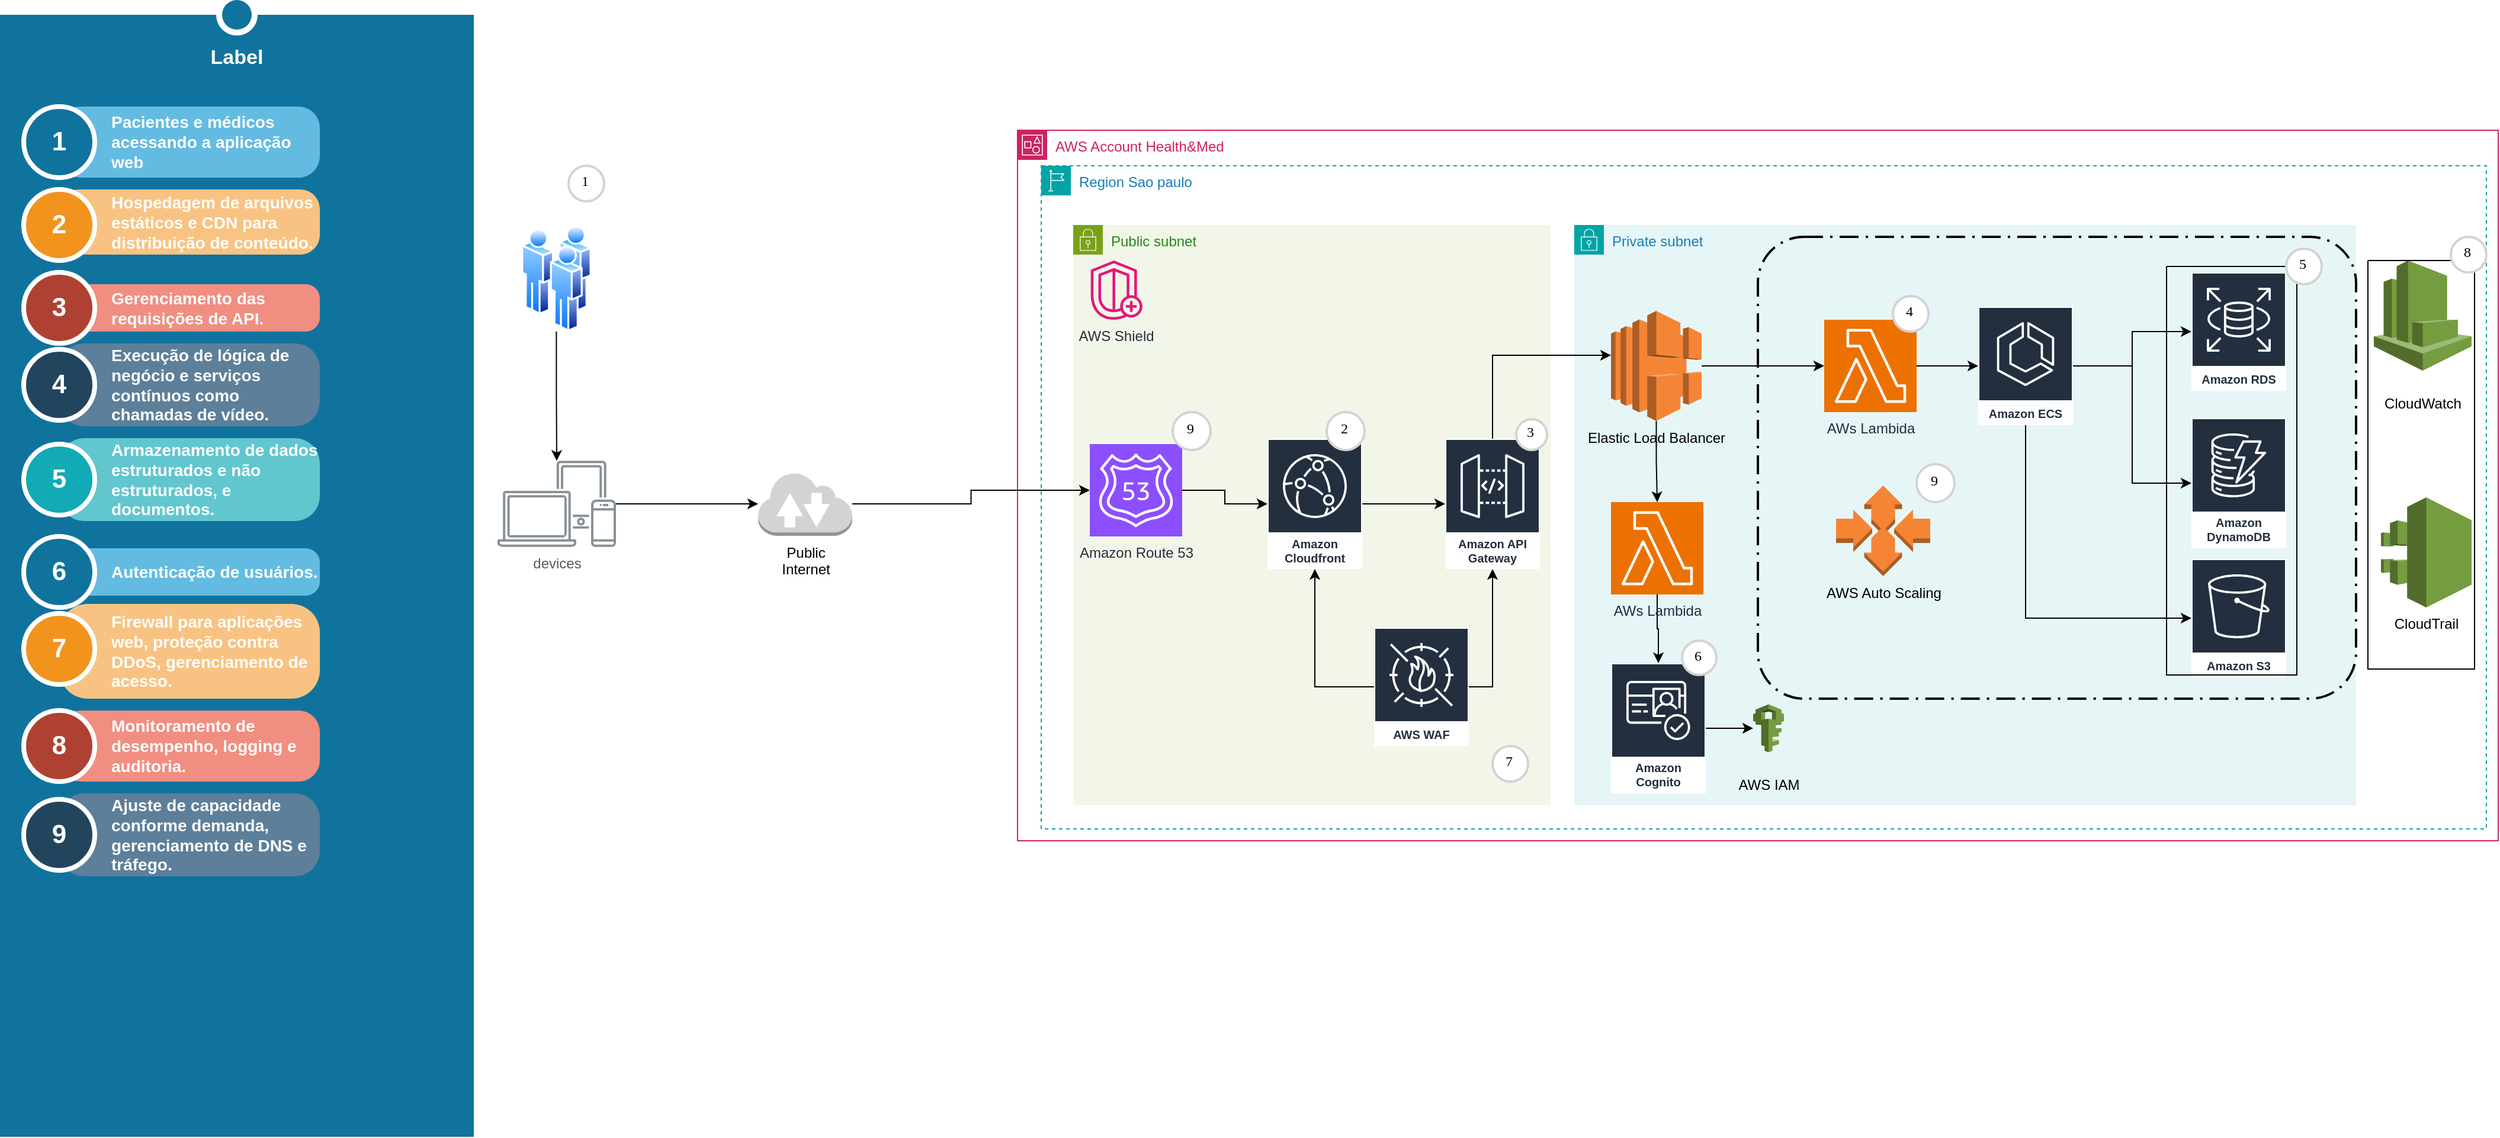 <mxfile version="24.7.3" type="google">
  <diagram name="Página-1" id="MefBHHOrZ17pFD0IzR-N">
    <mxGraphModel dx="3728" dy="1098" grid="1" gridSize="10" guides="1" tooltips="1" connect="1" arrows="1" fold="1" page="1" pageScale="1" pageWidth="827" pageHeight="1169" math="0" shadow="0">
      <root>
        <mxCell id="0" />
        <mxCell id="1" parent="0" />
        <mxCell id="heWKf3bxx5xuAfI5HneR-8" value="AWS Account&amp;nbsp;Health&amp;amp;Med" style="points=[[0,0],[0.25,0],[0.5,0],[0.75,0],[1,0],[1,0.25],[1,0.5],[1,0.75],[1,1],[0.75,1],[0.5,1],[0.25,1],[0,1],[0,0.75],[0,0.5],[0,0.25]];outlineConnect=0;gradientColor=none;html=1;whiteSpace=wrap;fontSize=12;fontStyle=0;container=1;pointerEvents=0;collapsible=0;recursiveResize=0;shape=mxgraph.aws4.group;grIcon=mxgraph.aws4.group_account;strokeColor=#CD2264;fillColor=none;verticalAlign=top;align=left;spacingLeft=30;fontColor=#CD2264;dashed=0;" parent="1" vertex="1">
          <mxGeometry x="-211" y="190" width="1250" height="600" as="geometry" />
        </mxCell>
        <mxCell id="heWKf3bxx5xuAfI5HneR-9" value="Region Sao paulo" style="points=[[0,0],[0.25,0],[0.5,0],[0.75,0],[1,0],[1,0.25],[1,0.5],[1,0.75],[1,1],[0.75,1],[0.5,1],[0.25,1],[0,1],[0,0.75],[0,0.5],[0,0.25]];outlineConnect=0;gradientColor=none;html=1;whiteSpace=wrap;fontSize=12;fontStyle=0;container=1;pointerEvents=0;collapsible=0;recursiveResize=0;shape=mxgraph.aws4.group;grIcon=mxgraph.aws4.group_region;strokeColor=#00A4A6;fillColor=none;verticalAlign=top;align=left;spacingLeft=30;fontColor=#147EBA;dashed=1;" parent="heWKf3bxx5xuAfI5HneR-8" vertex="1">
          <mxGeometry x="20" y="30" width="1220" height="560" as="geometry" />
        </mxCell>
        <mxCell id="heWKf3bxx5xuAfI5HneR-12" value="Private subnet" style="points=[[0,0],[0.25,0],[0.5,0],[0.75,0],[1,0],[1,0.25],[1,0.5],[1,0.75],[1,1],[0.75,1],[0.5,1],[0.25,1],[0,1],[0,0.75],[0,0.5],[0,0.25]];outlineConnect=0;gradientColor=none;html=1;whiteSpace=wrap;fontSize=12;fontStyle=0;container=1;pointerEvents=0;collapsible=0;recursiveResize=0;shape=mxgraph.aws4.group;grIcon=mxgraph.aws4.group_security_group;grStroke=0;strokeColor=#00A4A6;fillColor=#E6F6F7;verticalAlign=top;align=left;spacingLeft=30;fontColor=#147EBA;dashed=0;" parent="heWKf3bxx5xuAfI5HneR-9" vertex="1">
          <mxGeometry x="450" y="50" width="660" height="490" as="geometry" />
        </mxCell>
        <mxCell id="heWKf3bxx5xuAfI5HneR-58" value="" style="rounded=1;arcSize=10;dashed=1;fillColor=none;gradientColor=none;dashPattern=8 3 1 3;strokeWidth=2;" parent="heWKf3bxx5xuAfI5HneR-12" vertex="1">
          <mxGeometry x="155" y="10" width="505" height="390" as="geometry" />
        </mxCell>
        <mxCell id="heWKf3bxx5xuAfI5HneR-36" value="" style="edgeStyle=orthogonalEdgeStyle;rounded=0;orthogonalLoop=1;jettySize=auto;html=1;" parent="heWKf3bxx5xuAfI5HneR-12" source="heWKf3bxx5xuAfI5HneR-33" target="heWKf3bxx5xuAfI5HneR-35" edge="1">
          <mxGeometry relative="1" as="geometry" />
        </mxCell>
        <mxCell id="heWKf3bxx5xuAfI5HneR-33" value="AWs Lambida" style="sketch=0;points=[[0,0,0],[0.25,0,0],[0.5,0,0],[0.75,0,0],[1,0,0],[0,1,0],[0.25,1,0],[0.5,1,0],[0.75,1,0],[1,1,0],[0,0.25,0],[0,0.5,0],[0,0.75,0],[1,0.25,0],[1,0.5,0],[1,0.75,0]];outlineConnect=0;fontColor=#232F3E;fillColor=#ED7100;strokeColor=#ffffff;dashed=0;verticalLabelPosition=bottom;verticalAlign=top;align=center;html=1;fontSize=12;fontStyle=0;aspect=fixed;shape=mxgraph.aws4.resourceIcon;resIcon=mxgraph.aws4.lambda;" parent="heWKf3bxx5xuAfI5HneR-12" vertex="1">
          <mxGeometry x="211" y="80" width="78" height="78" as="geometry" />
        </mxCell>
        <mxCell id="heWKf3bxx5xuAfI5HneR-38" style="edgeStyle=orthogonalEdgeStyle;rounded=0;orthogonalLoop=1;jettySize=auto;html=1;" parent="heWKf3bxx5xuAfI5HneR-12" source="heWKf3bxx5xuAfI5HneR-35" target="heWKf3bxx5xuAfI5HneR-37" edge="1">
          <mxGeometry relative="1" as="geometry" />
        </mxCell>
        <mxCell id="heWKf3bxx5xuAfI5HneR-40" style="edgeStyle=orthogonalEdgeStyle;rounded=0;orthogonalLoop=1;jettySize=auto;html=1;" parent="heWKf3bxx5xuAfI5HneR-12" source="heWKf3bxx5xuAfI5HneR-35" target="heWKf3bxx5xuAfI5HneR-39" edge="1">
          <mxGeometry relative="1" as="geometry" />
        </mxCell>
        <mxCell id="heWKf3bxx5xuAfI5HneR-43" style="edgeStyle=orthogonalEdgeStyle;rounded=0;orthogonalLoop=1;jettySize=auto;html=1;" parent="heWKf3bxx5xuAfI5HneR-12" source="heWKf3bxx5xuAfI5HneR-35" target="heWKf3bxx5xuAfI5HneR-41" edge="1">
          <mxGeometry relative="1" as="geometry">
            <Array as="points">
              <mxPoint x="381" y="332" />
            </Array>
          </mxGeometry>
        </mxCell>
        <mxCell id="heWKf3bxx5xuAfI5HneR-35" value="Amazon ECS" style="sketch=0;outlineConnect=0;fontColor=#232F3E;gradientColor=none;strokeColor=#ffffff;fillColor=#232F3E;dashed=0;verticalLabelPosition=middle;verticalAlign=bottom;align=center;html=1;whiteSpace=wrap;fontSize=10;fontStyle=1;spacing=3;shape=mxgraph.aws4.productIcon;prIcon=mxgraph.aws4.ecs;" parent="heWKf3bxx5xuAfI5HneR-12" vertex="1">
          <mxGeometry x="341" y="69" width="80" height="100" as="geometry" />
        </mxCell>
        <mxCell id="heWKf3bxx5xuAfI5HneR-37" value="Amazon RDS" style="sketch=0;outlineConnect=0;fontColor=#232F3E;gradientColor=none;strokeColor=#ffffff;fillColor=#232F3E;dashed=0;verticalLabelPosition=middle;verticalAlign=bottom;align=center;html=1;whiteSpace=wrap;fontSize=10;fontStyle=1;spacing=3;shape=mxgraph.aws4.productIcon;prIcon=mxgraph.aws4.rds;" parent="heWKf3bxx5xuAfI5HneR-12" vertex="1">
          <mxGeometry x="521" y="40" width="80" height="100" as="geometry" />
        </mxCell>
        <mxCell id="heWKf3bxx5xuAfI5HneR-39" value="Amazon DynamoDB" style="sketch=0;outlineConnect=0;fontColor=#232F3E;gradientColor=none;strokeColor=#ffffff;fillColor=#232F3E;dashed=0;verticalLabelPosition=middle;verticalAlign=bottom;align=center;html=1;whiteSpace=wrap;fontSize=10;fontStyle=1;spacing=3;shape=mxgraph.aws4.productIcon;prIcon=mxgraph.aws4.dynamodb;" parent="heWKf3bxx5xuAfI5HneR-12" vertex="1">
          <mxGeometry x="521" y="163" width="80" height="110" as="geometry" />
        </mxCell>
        <mxCell id="heWKf3bxx5xuAfI5HneR-41" value="Amazon S3" style="sketch=0;outlineConnect=0;fontColor=#232F3E;gradientColor=none;strokeColor=#ffffff;fillColor=#232F3E;dashed=0;verticalLabelPosition=middle;verticalAlign=bottom;align=center;html=1;whiteSpace=wrap;fontSize=10;fontStyle=1;spacing=3;shape=mxgraph.aws4.productIcon;prIcon=mxgraph.aws4.s3;" parent="heWKf3bxx5xuAfI5HneR-12" vertex="1">
          <mxGeometry x="521" y="282" width="80" height="100" as="geometry" />
        </mxCell>
        <mxCell id="heWKf3bxx5xuAfI5HneR-56" value="" style="edgeStyle=orthogonalEdgeStyle;rounded=0;orthogonalLoop=1;jettySize=auto;html=1;" parent="heWKf3bxx5xuAfI5HneR-12" source="heWKf3bxx5xuAfI5HneR-54" target="heWKf3bxx5xuAfI5HneR-33" edge="1">
          <mxGeometry relative="1" as="geometry" />
        </mxCell>
        <mxCell id="rnCtN_9kC1rB_O8XjLjs-45" value="" style="edgeStyle=orthogonalEdgeStyle;rounded=0;orthogonalLoop=1;jettySize=auto;html=1;" parent="heWKf3bxx5xuAfI5HneR-12" source="heWKf3bxx5xuAfI5HneR-54" target="rnCtN_9kC1rB_O8XjLjs-44" edge="1">
          <mxGeometry relative="1" as="geometry" />
        </mxCell>
        <mxCell id="heWKf3bxx5xuAfI5HneR-54" value="Elastic Load Balancer" style="outlineConnect=0;dashed=0;verticalLabelPosition=bottom;verticalAlign=top;align=center;html=1;shape=mxgraph.aws3.elastic_load_balancing;fillColor=#F58536;gradientColor=none;" parent="heWKf3bxx5xuAfI5HneR-12" vertex="1">
          <mxGeometry x="31" y="72.5" width="76.5" height="93" as="geometry" />
        </mxCell>
        <mxCell id="heWKf3bxx5xuAfI5HneR-59" value="AWS Auto Scaling&lt;div&gt;&lt;br&gt;&lt;/div&gt;" style="outlineConnect=0;dashed=0;verticalLabelPosition=bottom;verticalAlign=top;align=center;html=1;shape=mxgraph.aws3.auto_scaling;fillColor=#F58534;gradientColor=none;" parent="heWKf3bxx5xuAfI5HneR-12" vertex="1">
          <mxGeometry x="221" y="220" width="79.5" height="76.5" as="geometry" />
        </mxCell>
        <mxCell id="rnCtN_9kC1rB_O8XjLjs-7" value="4" style="ellipse;whiteSpace=wrap;html=1;aspect=fixed;strokeWidth=2;fontFamily=Tahoma;spacingBottom=4;spacingRight=2;strokeColor=#d3d3d3;" parent="heWKf3bxx5xuAfI5HneR-12" vertex="1">
          <mxGeometry x="269" y="60" width="30" height="30" as="geometry" />
        </mxCell>
        <mxCell id="rnCtN_9kC1rB_O8XjLjs-13" value="9" style="ellipse;whiteSpace=wrap;html=1;aspect=fixed;strokeWidth=2;fontFamily=Tahoma;spacingBottom=4;spacingRight=2;strokeColor=#d3d3d3;" parent="heWKf3bxx5xuAfI5HneR-12" vertex="1">
          <mxGeometry x="289" y="202" width="32" height="32" as="geometry" />
        </mxCell>
        <mxCell id="rnCtN_9kC1rB_O8XjLjs-25" value="" style="swimlane;startSize=0;" parent="heWKf3bxx5xuAfI5HneR-12" vertex="1">
          <mxGeometry x="500" y="35" width="110" height="345" as="geometry" />
        </mxCell>
        <mxCell id="rnCtN_9kC1rB_O8XjLjs-8" value="5" style="ellipse;whiteSpace=wrap;html=1;aspect=fixed;strokeWidth=2;fontFamily=Tahoma;spacingBottom=4;spacingRight=2;strokeColor=#d3d3d3;" parent="heWKf3bxx5xuAfI5HneR-12" vertex="1">
          <mxGeometry x="601" y="20" width="30" height="30" as="geometry" />
        </mxCell>
        <mxCell id="rnCtN_9kC1rB_O8XjLjs-46" value="" style="edgeStyle=orthogonalEdgeStyle;rounded=0;orthogonalLoop=1;jettySize=auto;html=1;" parent="heWKf3bxx5xuAfI5HneR-12" source="rnCtN_9kC1rB_O8XjLjs-44" target="heWKf3bxx5xuAfI5HneR-44" edge="1">
          <mxGeometry relative="1" as="geometry" />
        </mxCell>
        <mxCell id="rnCtN_9kC1rB_O8XjLjs-44" value="AWs Lambida" style="sketch=0;points=[[0,0,0],[0.25,0,0],[0.5,0,0],[0.75,0,0],[1,0,0],[0,1,0],[0.25,1,0],[0.5,1,0],[0.75,1,0],[1,1,0],[0,0.25,0],[0,0.5,0],[0,0.75,0],[1,0.25,0],[1,0.5,0],[1,0.75,0]];outlineConnect=0;fontColor=#232F3E;fillColor=#ED7100;strokeColor=#ffffff;dashed=0;verticalLabelPosition=bottom;verticalAlign=top;align=center;html=1;fontSize=12;fontStyle=0;aspect=fixed;shape=mxgraph.aws4.resourceIcon;resIcon=mxgraph.aws4.lambda;" parent="heWKf3bxx5xuAfI5HneR-12" vertex="1">
          <mxGeometry x="31" y="234" width="78" height="78" as="geometry" />
        </mxCell>
        <mxCell id="heWKf3bxx5xuAfI5HneR-51" value="" style="edgeStyle=orthogonalEdgeStyle;rounded=0;orthogonalLoop=1;jettySize=auto;html=1;" parent="heWKf3bxx5xuAfI5HneR-12" source="heWKf3bxx5xuAfI5HneR-44" target="heWKf3bxx5xuAfI5HneR-50" edge="1">
          <mxGeometry relative="1" as="geometry" />
        </mxCell>
        <mxCell id="heWKf3bxx5xuAfI5HneR-44" value="Amazon Cognito" style="sketch=0;outlineConnect=0;fontColor=#232F3E;gradientColor=none;strokeColor=#ffffff;fillColor=#232F3E;dashed=0;verticalLabelPosition=middle;verticalAlign=bottom;align=center;html=1;whiteSpace=wrap;fontSize=10;fontStyle=1;spacing=3;shape=mxgraph.aws4.productIcon;prIcon=mxgraph.aws4.cognito;" parent="heWKf3bxx5xuAfI5HneR-12" vertex="1">
          <mxGeometry x="31" y="370" width="80" height="110" as="geometry" />
        </mxCell>
        <mxCell id="heWKf3bxx5xuAfI5HneR-50" value="&#xa;AWS IAM&#xa;&#xa;" style="outlineConnect=0;dashed=0;verticalLabelPosition=bottom;verticalAlign=top;align=center;html=1;shape=mxgraph.aws3.iam;fillColor=#759C3E;gradientColor=none;" parent="heWKf3bxx5xuAfI5HneR-12" vertex="1">
          <mxGeometry x="151" y="404.75" width="26" height="40.5" as="geometry" />
        </mxCell>
        <mxCell id="rnCtN_9kC1rB_O8XjLjs-9" value="6" style="ellipse;whiteSpace=wrap;html=1;aspect=fixed;strokeWidth=2;fontFamily=Tahoma;spacingBottom=4;spacingRight=2;strokeColor=#d3d3d3;" parent="heWKf3bxx5xuAfI5HneR-12" vertex="1">
          <mxGeometry x="91" y="351" width="29" height="29" as="geometry" />
        </mxCell>
        <mxCell id="heWKf3bxx5xuAfI5HneR-11" value="Public subnet" style="points=[[0,0],[0.25,0],[0.5,0],[0.75,0],[1,0],[1,0.25],[1,0.5],[1,0.75],[1,1],[0.75,1],[0.5,1],[0.25,1],[0,1],[0,0.75],[0,0.5],[0,0.25]];outlineConnect=0;gradientColor=none;html=1;whiteSpace=wrap;fontSize=12;fontStyle=0;container=1;pointerEvents=0;collapsible=0;recursiveResize=0;shape=mxgraph.aws4.group;grIcon=mxgraph.aws4.group_security_group;grStroke=0;strokeColor=#7AA116;fillColor=#F2F6E8;verticalAlign=top;align=left;spacingLeft=30;fontColor=#248814;dashed=0;" parent="heWKf3bxx5xuAfI5HneR-9" vertex="1">
          <mxGeometry x="27" y="50" width="403" height="490" as="geometry" />
        </mxCell>
        <mxCell id="heWKf3bxx5xuAfI5HneR-30" style="edgeStyle=orthogonalEdgeStyle;rounded=0;orthogonalLoop=1;jettySize=auto;html=1;" parent="heWKf3bxx5xuAfI5HneR-11" source="heWKf3bxx5xuAfI5HneR-23" target="heWKf3bxx5xuAfI5HneR-29" edge="1">
          <mxGeometry relative="1" as="geometry" />
        </mxCell>
        <mxCell id="heWKf3bxx5xuAfI5HneR-23" value="Amazon Cloudfront" style="sketch=0;outlineConnect=0;fontColor=#232F3E;gradientColor=none;strokeColor=#ffffff;fillColor=#232F3E;dashed=0;verticalLabelPosition=middle;verticalAlign=bottom;align=center;html=1;whiteSpace=wrap;fontSize=10;fontStyle=1;spacing=3;shape=mxgraph.aws4.productIcon;prIcon=mxgraph.aws4.cloudfront;" parent="heWKf3bxx5xuAfI5HneR-11" vertex="1">
          <mxGeometry x="164" y="180.5" width="80" height="110" as="geometry" />
        </mxCell>
        <mxCell id="heWKf3bxx5xuAfI5HneR-26" value="" style="edgeStyle=orthogonalEdgeStyle;rounded=0;orthogonalLoop=1;jettySize=auto;html=1;" parent="heWKf3bxx5xuAfI5HneR-11" source="heWKf3bxx5xuAfI5HneR-25" target="heWKf3bxx5xuAfI5HneR-23" edge="1">
          <mxGeometry relative="1" as="geometry" />
        </mxCell>
        <mxCell id="heWKf3bxx5xuAfI5HneR-25" value="Amazon Route 53" style="sketch=0;points=[[0,0,0],[0.25,0,0],[0.5,0,0],[0.75,0,0],[1,0,0],[0,1,0],[0.25,1,0],[0.5,1,0],[0.75,1,0],[1,1,0],[0,0.25,0],[0,0.5,0],[0,0.75,0],[1,0.25,0],[1,0.5,0],[1,0.75,0]];outlineConnect=0;fontColor=#232F3E;fillColor=#8C4FFF;strokeColor=#ffffff;dashed=0;verticalLabelPosition=bottom;verticalAlign=top;align=center;html=1;fontSize=12;fontStyle=0;aspect=fixed;shape=mxgraph.aws4.resourceIcon;resIcon=mxgraph.aws4.route_53;" parent="heWKf3bxx5xuAfI5HneR-11" vertex="1">
          <mxGeometry x="14" y="185" width="78" height="78" as="geometry" />
        </mxCell>
        <mxCell id="heWKf3bxx5xuAfI5HneR-29" value="Amazon API Gateway" style="sketch=0;outlineConnect=0;fontColor=#232F3E;gradientColor=none;strokeColor=#ffffff;fillColor=#232F3E;dashed=0;verticalLabelPosition=middle;verticalAlign=bottom;align=center;html=1;whiteSpace=wrap;fontSize=10;fontStyle=1;spacing=3;shape=mxgraph.aws4.productIcon;prIcon=mxgraph.aws4.api_gateway;" parent="heWKf3bxx5xuAfI5HneR-11" vertex="1">
          <mxGeometry x="314" y="180.5" width="80" height="110" as="geometry" />
        </mxCell>
        <mxCell id="heWKf3bxx5xuAfI5HneR-47" style="edgeStyle=orthogonalEdgeStyle;rounded=0;orthogonalLoop=1;jettySize=auto;html=1;" parent="heWKf3bxx5xuAfI5HneR-11" source="heWKf3bxx5xuAfI5HneR-46" target="heWKf3bxx5xuAfI5HneR-23" edge="1">
          <mxGeometry relative="1" as="geometry" />
        </mxCell>
        <mxCell id="heWKf3bxx5xuAfI5HneR-48" style="edgeStyle=orthogonalEdgeStyle;rounded=0;orthogonalLoop=1;jettySize=auto;html=1;" parent="heWKf3bxx5xuAfI5HneR-11" source="heWKf3bxx5xuAfI5HneR-46" target="heWKf3bxx5xuAfI5HneR-29" edge="1">
          <mxGeometry relative="1" as="geometry">
            <Array as="points">
              <mxPoint x="354" y="390" />
            </Array>
          </mxGeometry>
        </mxCell>
        <mxCell id="heWKf3bxx5xuAfI5HneR-46" value="AWS WAF" style="sketch=0;outlineConnect=0;fontColor=#232F3E;gradientColor=none;strokeColor=#ffffff;fillColor=#232F3E;dashed=0;verticalLabelPosition=middle;verticalAlign=bottom;align=center;html=1;whiteSpace=wrap;fontSize=10;fontStyle=1;spacing=3;shape=mxgraph.aws4.productIcon;prIcon=mxgraph.aws4.waf;" parent="heWKf3bxx5xuAfI5HneR-11" vertex="1">
          <mxGeometry x="254" y="340" width="80" height="100" as="geometry" />
        </mxCell>
        <mxCell id="heWKf3bxx5xuAfI5HneR-49" value="AWS Shield" style="sketch=0;outlineConnect=0;fontColor=#232F3E;gradientColor=none;fillColor=#E7157B;strokeColor=none;dashed=0;verticalLabelPosition=bottom;verticalAlign=top;align=center;html=1;fontSize=12;fontStyle=0;aspect=fixed;pointerEvents=1;shape=mxgraph.aws4.shield_shield_advanced;" parent="heWKf3bxx5xuAfI5HneR-11" vertex="1">
          <mxGeometry x="14" y="30" width="44.87" height="50" as="geometry" />
        </mxCell>
        <mxCell id="rnCtN_9kC1rB_O8XjLjs-5" value="2" style="ellipse;whiteSpace=wrap;html=1;aspect=fixed;strokeWidth=2;fontFamily=Tahoma;spacingBottom=4;spacingRight=2;strokeColor=#d3d3d3;" parent="heWKf3bxx5xuAfI5HneR-11" vertex="1">
          <mxGeometry x="214" y="158" width="32" height="32" as="geometry" />
        </mxCell>
        <mxCell id="rnCtN_9kC1rB_O8XjLjs-6" value="3" style="ellipse;whiteSpace=wrap;html=1;aspect=fixed;strokeWidth=2;fontFamily=Tahoma;spacingBottom=4;spacingRight=2;strokeColor=#d3d3d3;" parent="heWKf3bxx5xuAfI5HneR-11" vertex="1">
          <mxGeometry x="374" y="164" width="26" height="26" as="geometry" />
        </mxCell>
        <mxCell id="rnCtN_9kC1rB_O8XjLjs-10" value="7" style="ellipse;whiteSpace=wrap;html=1;aspect=fixed;strokeWidth=2;fontFamily=Tahoma;spacingBottom=4;spacingRight=2;strokeColor=#d3d3d3;" parent="heWKf3bxx5xuAfI5HneR-11" vertex="1">
          <mxGeometry x="354" y="440" width="30" height="30" as="geometry" />
        </mxCell>
        <mxCell id="rnCtN_9kC1rB_O8XjLjs-12" value="9" style="ellipse;whiteSpace=wrap;html=1;aspect=fixed;strokeWidth=2;fontFamily=Tahoma;spacingBottom=4;spacingRight=2;strokeColor=#d3d3d3;" parent="heWKf3bxx5xuAfI5HneR-11" vertex="1">
          <mxGeometry x="84" y="158" width="32" height="32" as="geometry" />
        </mxCell>
        <mxCell id="heWKf3bxx5xuAfI5HneR-52" value="&#xa; CloudWatch&#xa;&#xa;" style="outlineConnect=0;dashed=0;verticalLabelPosition=bottom;verticalAlign=top;align=center;html=1;shape=mxgraph.aws3.cloudwatch;fillColor=#759C3E;gradientColor=none;" parent="heWKf3bxx5xuAfI5HneR-9" vertex="1">
          <mxGeometry x="1125" y="80" width="82.5" height="93" as="geometry" />
        </mxCell>
        <mxCell id="heWKf3bxx5xuAfI5HneR-53" value="CloudTrail" style="outlineConnect=0;dashed=0;verticalLabelPosition=bottom;verticalAlign=top;align=center;html=1;shape=mxgraph.aws3.cloudtrail;fillColor=#759C3E;gradientColor=none;" parent="heWKf3bxx5xuAfI5HneR-9" vertex="1">
          <mxGeometry x="1131" y="280" width="76.5" height="93" as="geometry" />
        </mxCell>
        <mxCell id="heWKf3bxx5xuAfI5HneR-55" value="" style="edgeStyle=orthogonalEdgeStyle;rounded=0;orthogonalLoop=1;jettySize=auto;html=1;" parent="heWKf3bxx5xuAfI5HneR-9" source="heWKf3bxx5xuAfI5HneR-29" target="heWKf3bxx5xuAfI5HneR-54" edge="1">
          <mxGeometry relative="1" as="geometry">
            <Array as="points">
              <mxPoint x="381" y="160" />
            </Array>
          </mxGeometry>
        </mxCell>
        <mxCell id="rnCtN_9kC1rB_O8XjLjs-26" value="" style="swimlane;startSize=0;" parent="heWKf3bxx5xuAfI5HneR-9" vertex="1">
          <mxGeometry x="1120" y="80" width="90" height="345" as="geometry">
            <mxRectangle x="1120" y="80" width="50" height="40" as="alternateBounds" />
          </mxGeometry>
        </mxCell>
        <mxCell id="rnCtN_9kC1rB_O8XjLjs-11" value="8" style="ellipse;whiteSpace=wrap;html=1;aspect=fixed;strokeWidth=2;fontFamily=Tahoma;spacingBottom=4;spacingRight=2;strokeColor=#d3d3d3;" parent="heWKf3bxx5xuAfI5HneR-9" vertex="1">
          <mxGeometry x="1190" y="60" width="30" height="30" as="geometry" />
        </mxCell>
        <mxCell id="heWKf3bxx5xuAfI5HneR-16" value="" style="edgeStyle=orthogonalEdgeStyle;rounded=0;orthogonalLoop=1;jettySize=auto;html=1;" parent="1" source="heWKf3bxx5xuAfI5HneR-14" target="heWKf3bxx5xuAfI5HneR-15" edge="1">
          <mxGeometry relative="1" as="geometry" />
        </mxCell>
        <mxCell id="heWKf3bxx5xuAfI5HneR-14" value="" style="image;aspect=fixed;perimeter=ellipsePerimeter;html=1;align=center;shadow=0;dashed=0;spacingTop=3;image=img/lib/active_directory/users.svg;" parent="1" vertex="1">
          <mxGeometry x="-630" y="270" width="59.4" height="90" as="geometry" />
        </mxCell>
        <mxCell id="heWKf3bxx5xuAfI5HneR-18" value="" style="edgeStyle=orthogonalEdgeStyle;rounded=0;orthogonalLoop=1;jettySize=auto;html=1;" parent="1" source="heWKf3bxx5xuAfI5HneR-15" target="heWKf3bxx5xuAfI5HneR-17" edge="1">
          <mxGeometry relative="1" as="geometry" />
        </mxCell>
        <mxCell id="heWKf3bxx5xuAfI5HneR-15" value="devices" style="sketch=0;outlineConnect=0;gradientColor=none;fontColor=#545B64;strokeColor=none;fillColor=#879196;dashed=0;verticalLabelPosition=bottom;verticalAlign=top;align=center;html=1;fontSize=12;fontStyle=0;aspect=fixed;shape=mxgraph.aws4.illustration_devices;pointerEvents=1" parent="1" vertex="1">
          <mxGeometry x="-650" y="469" width="100" height="73" as="geometry" />
        </mxCell>
        <mxCell id="heWKf3bxx5xuAfI5HneR-27" style="edgeStyle=orthogonalEdgeStyle;rounded=0;orthogonalLoop=1;jettySize=auto;html=1;" parent="1" source="heWKf3bxx5xuAfI5HneR-17" target="heWKf3bxx5xuAfI5HneR-25" edge="1">
          <mxGeometry relative="1" as="geometry" />
        </mxCell>
        <mxCell id="heWKf3bxx5xuAfI5HneR-17" value="Public&lt;div&gt;Internet&lt;/div&gt;" style="outlineConnect=0;dashed=0;verticalLabelPosition=bottom;verticalAlign=top;align=center;html=1;shape=mxgraph.aws3.internet_2;fillColor=#D2D3D3;gradientColor=none;" parent="1" vertex="1">
          <mxGeometry x="-430" y="478.5" width="79.5" height="54" as="geometry" />
        </mxCell>
        <mxCell id="rnCtN_9kC1rB_O8XjLjs-4" value="1" style="ellipse;whiteSpace=wrap;html=1;aspect=fixed;strokeWidth=2;fontFamily=Tahoma;spacingBottom=4;spacingRight=2;strokeColor=#d3d3d3;" parent="1" vertex="1">
          <mxGeometry x="-590" y="220" width="30" height="30" as="geometry" />
        </mxCell>
        <mxCell id="rnCtN_9kC1rB_O8XjLjs-14" value="Label" style="verticalLabelPosition=middle;verticalAlign=top;html=1;shape=mxgraph.infographic.numberedEntryVert;dy=25;fillColor=#10739E;strokeColor=none;fontSize=17;fontColor=#FFFFFF;align=center;labelPosition=center;spacingTop=32;fontStyle=1;whiteSpace=wrap;" parent="1" vertex="1">
          <mxGeometry x="-1070" y="80" width="400" height="960" as="geometry" />
        </mxCell>
        <mxCell id="rnCtN_9kC1rB_O8XjLjs-15" value="Pacientes e médicos acessando a aplicação web" style="shape=rect;rounded=1;whiteSpace=wrap;html=1;shadow=0;strokeColor=none;fillColor=#64BBE2;arcSize=30;fontSize=14;spacingLeft=42;fontStyle=1;fontColor=#FFFFFF;align=left;" parent="1" vertex="1">
          <mxGeometry x="-1020" y="170" width="220" height="60" as="geometry" />
        </mxCell>
        <mxCell id="rnCtN_9kC1rB_O8XjLjs-16" value="1" style="shape=ellipse;perimeter=ellipsePerimeter;fontSize=22;fontStyle=1;shadow=0;strokeColor=#ffffff;fillColor=#10739E;strokeWidth=4;fontColor=#ffffff;align=center;whiteSpace=wrap;html=1;" parent="1" vertex="1">
          <mxGeometry x="-1050" y="170" width="60" height="60" as="geometry" />
        </mxCell>
        <mxCell id="rnCtN_9kC1rB_O8XjLjs-17" value="Hospedagem de arquivos estáticos e CDN para distribuição de conteúdo." style="shape=rect;rounded=1;whiteSpace=wrap;html=1;shadow=0;strokeColor=none;fillColor=#F8C382;arcSize=30;fontSize=14;spacingLeft=42;fontStyle=1;fontColor=#FFFFFF;align=left;" parent="1" vertex="1">
          <mxGeometry x="-1020" y="240" width="220" height="55" as="geometry" />
        </mxCell>
        <mxCell id="rnCtN_9kC1rB_O8XjLjs-18" value="2" style="shape=ellipse;perimeter=ellipsePerimeter;fontSize=22;fontStyle=1;shadow=0;strokeColor=#ffffff;fillColor=#F2931E;strokeWidth=4;fontColor=#ffffff;align=center;whiteSpace=wrap;html=1;" parent="1" vertex="1">
          <mxGeometry x="-1050" y="240" width="60" height="60" as="geometry" />
        </mxCell>
        <mxCell id="rnCtN_9kC1rB_O8XjLjs-19" value="Gerenciamento das requisições de API." style="shape=rect;rounded=1;whiteSpace=wrap;html=1;shadow=0;strokeColor=none;fillColor=#F08E81;arcSize=30;fontSize=14;spacingLeft=42;fontStyle=1;fontColor=#FFFFFF;align=left;" parent="1" vertex="1">
          <mxGeometry x="-1020" y="320" width="220" height="40" as="geometry" />
        </mxCell>
        <mxCell id="rnCtN_9kC1rB_O8XjLjs-20" value="3" style="shape=ellipse;perimeter=ellipsePerimeter;fontSize=22;fontStyle=1;shadow=0;strokeColor=#ffffff;fillColor=#AE4132;strokeWidth=4;fontColor=#ffffff;align=center;whiteSpace=wrap;html=1;" parent="1" vertex="1">
          <mxGeometry x="-1050" y="310" width="60" height="60" as="geometry" />
        </mxCell>
        <mxCell id="rnCtN_9kC1rB_O8XjLjs-21" value="Execução de lógica de negócio e serviços contínuos como chamadas de vídeo." style="shape=rect;rounded=1;whiteSpace=wrap;html=1;shadow=0;strokeColor=none;fillColor=#5D7F99;arcSize=30;fontSize=14;spacingLeft=42;fontStyle=1;fontColor=#FFFFFF;align=left;" parent="1" vertex="1">
          <mxGeometry x="-1020" y="370" width="220" height="70" as="geometry" />
        </mxCell>
        <mxCell id="rnCtN_9kC1rB_O8XjLjs-22" value="4" style="shape=ellipse;perimeter=ellipsePerimeter;fontSize=22;fontStyle=1;shadow=0;strokeColor=#ffffff;fillColor=#23445D;strokeWidth=4;fontColor=#ffffff;align=center;whiteSpace=wrap;html=1;" parent="1" vertex="1">
          <mxGeometry x="-1050" y="375" width="60" height="60" as="geometry" />
        </mxCell>
        <mxCell id="rnCtN_9kC1rB_O8XjLjs-23" value="Armazenamento de dados estruturados e não estruturados, e documentos." style="shape=rect;rounded=1;whiteSpace=wrap;html=1;shadow=0;strokeColor=none;fillColor=#61C6CE;arcSize=30;fontSize=14;spacingLeft=42;fontStyle=1;fontColor=#FFFFFF;align=left;" parent="1" vertex="1">
          <mxGeometry x="-1020" y="450" width="220" height="70" as="geometry" />
        </mxCell>
        <mxCell id="rnCtN_9kC1rB_O8XjLjs-24" value="5" style="shape=ellipse;perimeter=ellipsePerimeter;fontSize=22;fontStyle=1;shadow=0;strokeColor=#ffffff;fillColor=#12AAB5;strokeWidth=4;fontColor=#ffffff;align=center;whiteSpace=wrap;html=1;" parent="1" vertex="1">
          <mxGeometry x="-1050" y="455" width="60" height="60" as="geometry" />
        </mxCell>
        <mxCell id="rnCtN_9kC1rB_O8XjLjs-31" value="Autenticação de usuários." style="shape=rect;rounded=1;whiteSpace=wrap;html=1;shadow=0;strokeColor=none;fillColor=#64BBE2;arcSize=30;fontSize=14;spacingLeft=42;fontStyle=1;fontColor=#FFFFFF;align=left;" parent="1" vertex="1">
          <mxGeometry x="-1020" y="543" width="220" height="40" as="geometry" />
        </mxCell>
        <mxCell id="rnCtN_9kC1rB_O8XjLjs-32" value="6" style="shape=ellipse;perimeter=ellipsePerimeter;fontSize=22;fontStyle=1;shadow=0;strokeColor=#ffffff;fillColor=#10739E;strokeWidth=4;fontColor=#ffffff;align=center;whiteSpace=wrap;html=1;" parent="1" vertex="1">
          <mxGeometry x="-1050" y="533" width="60" height="60" as="geometry" />
        </mxCell>
        <mxCell id="rnCtN_9kC1rB_O8XjLjs-33" value="Firewall para aplicações web, proteção contra DDoS, gerenciamento de acesso." style="shape=rect;rounded=1;whiteSpace=wrap;html=1;shadow=0;strokeColor=none;fillColor=#F8C382;arcSize=30;fontSize=14;spacingLeft=42;fontStyle=1;fontColor=#FFFFFF;align=left;" parent="1" vertex="1">
          <mxGeometry x="-1020" y="590" width="220" height="80" as="geometry" />
        </mxCell>
        <mxCell id="rnCtN_9kC1rB_O8XjLjs-34" value="7" style="shape=ellipse;perimeter=ellipsePerimeter;fontSize=22;fontStyle=1;shadow=0;strokeColor=#ffffff;fillColor=#F2931E;strokeWidth=4;fontColor=#ffffff;align=center;whiteSpace=wrap;html=1;" parent="1" vertex="1">
          <mxGeometry x="-1050" y="598" width="60" height="60" as="geometry" />
        </mxCell>
        <mxCell id="rnCtN_9kC1rB_O8XjLjs-35" value="Monitoramento de desempenho, logging e auditoria." style="shape=rect;rounded=1;whiteSpace=wrap;html=1;shadow=0;strokeColor=none;fillColor=#F08E81;arcSize=30;fontSize=14;spacingLeft=42;fontStyle=1;fontColor=#FFFFFF;align=left;" parent="1" vertex="1">
          <mxGeometry x="-1020" y="680" width="220" height="60" as="geometry" />
        </mxCell>
        <mxCell id="rnCtN_9kC1rB_O8XjLjs-36" value="8" style="shape=ellipse;perimeter=ellipsePerimeter;fontSize=22;fontStyle=1;shadow=0;strokeColor=#ffffff;fillColor=#AE4132;strokeWidth=4;fontColor=#ffffff;align=center;whiteSpace=wrap;html=1;" parent="1" vertex="1">
          <mxGeometry x="-1050" y="680" width="60" height="60" as="geometry" />
        </mxCell>
        <mxCell id="rnCtN_9kC1rB_O8XjLjs-37" value="Ajuste de capacidade conforme demanda, gerenciamento de DNS e tráfego." style="shape=rect;rounded=1;whiteSpace=wrap;html=1;shadow=0;strokeColor=none;fillColor=#5D7F99;arcSize=30;fontSize=14;spacingLeft=42;fontStyle=1;fontColor=#FFFFFF;align=left;" parent="1" vertex="1">
          <mxGeometry x="-1020" y="750" width="220" height="70" as="geometry" />
        </mxCell>
        <mxCell id="rnCtN_9kC1rB_O8XjLjs-38" value="9" style="shape=ellipse;perimeter=ellipsePerimeter;fontSize=22;fontStyle=1;shadow=0;strokeColor=#ffffff;fillColor=#23445D;strokeWidth=4;fontColor=#ffffff;align=center;whiteSpace=wrap;html=1;" parent="1" vertex="1">
          <mxGeometry x="-1050" y="755" width="60" height="60" as="geometry" />
        </mxCell>
      </root>
    </mxGraphModel>
  </diagram>
</mxfile>
